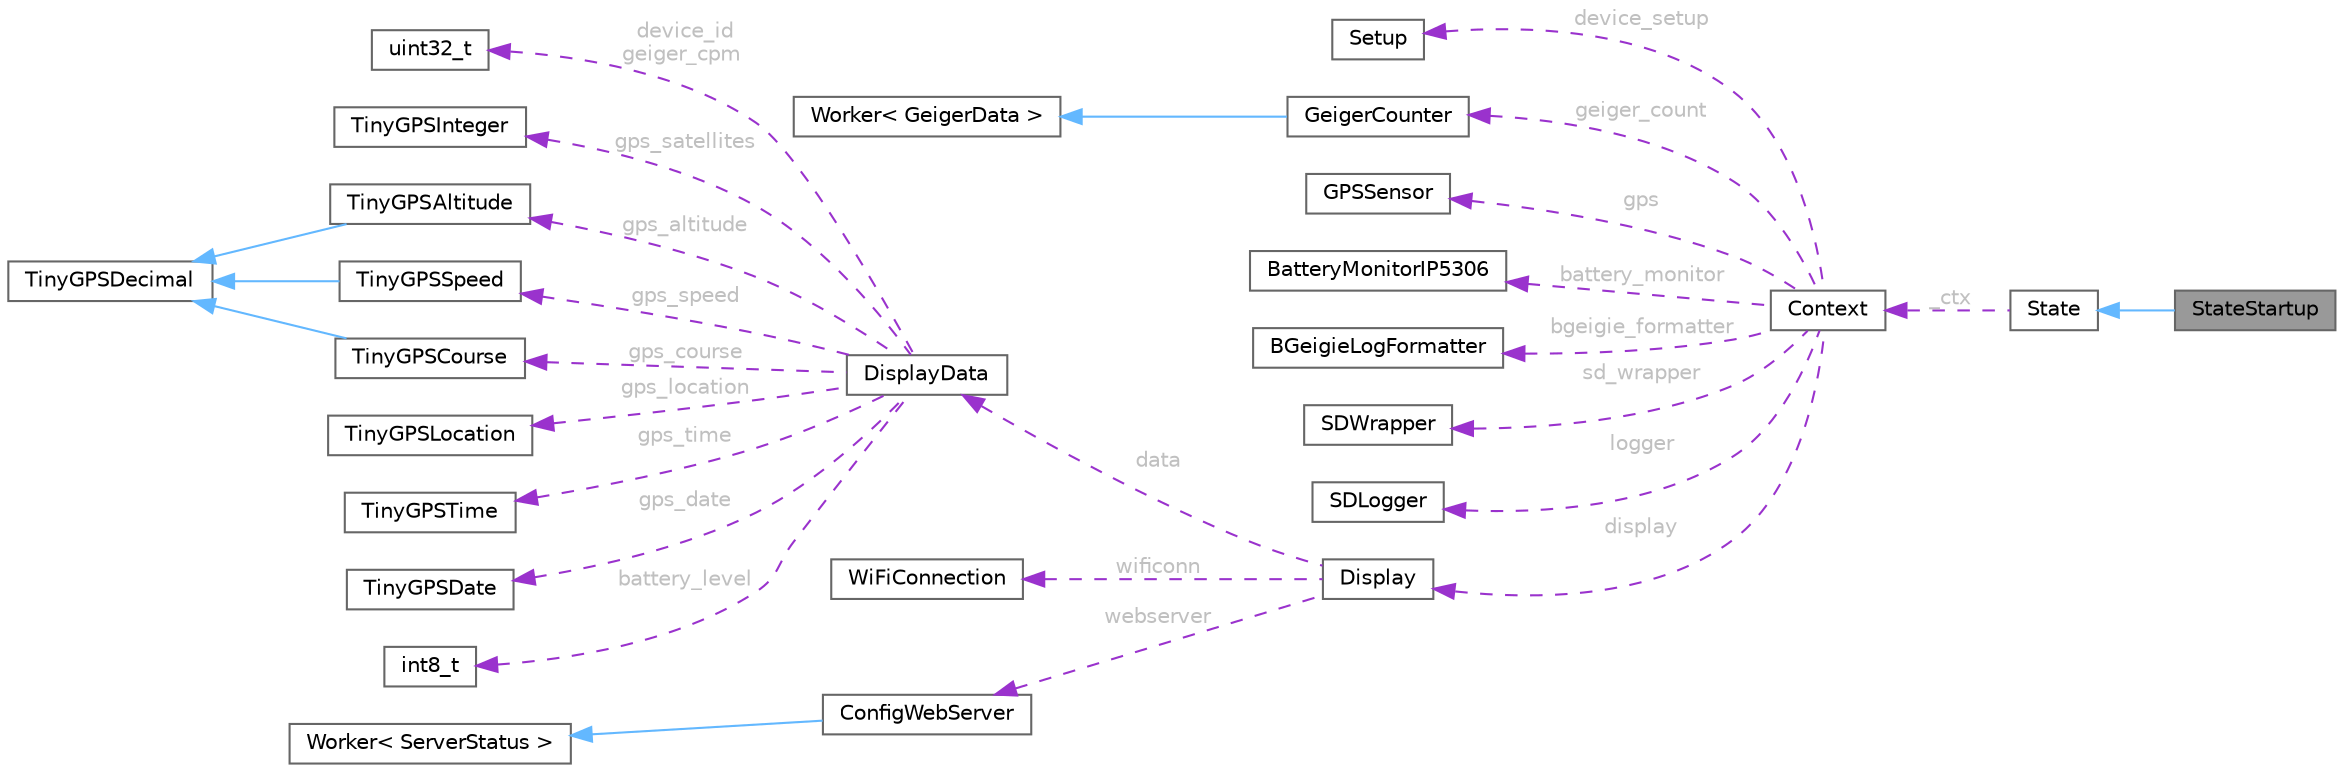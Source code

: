 digraph "StateStartup"
{
 // LATEX_PDF_SIZE
  bgcolor="transparent";
  edge [fontname=Helvetica,fontsize=10,labelfontname=Helvetica,labelfontsize=10];
  node [fontname=Helvetica,fontsize=10,shape=box,height=0.2,width=0.4];
  rankdir="LR";
  Node1 [id="Node000001",label="StateStartup",height=0.2,width=0.4,color="gray40", fillcolor="grey60", style="filled", fontcolor="black",tooltip=" "];
  Node2 -> Node1 [id="edge28_Node000001_Node000002",dir="back",color="steelblue1",style="solid",tooltip=" "];
  Node2 [id="Node000002",label="State",height=0.2,width=0.4,color="gray40", fillcolor="white", style="filled",URL="$class_state.html",tooltip=" "];
  Node3 -> Node2 [id="edge29_Node000002_Node000003",dir="back",color="darkorchid3",style="dashed",tooltip=" ",label=" _ctx",fontcolor="grey" ];
  Node3 [id="Node000003",label="Context",height=0.2,width=0.4,color="gray40", fillcolor="white", style="filled",URL="$class_context.html",tooltip=" "];
  Node4 -> Node3 [id="edge30_Node000003_Node000004",dir="back",color="darkorchid3",style="dashed",tooltip=" ",label=" device_setup",fontcolor="grey" ];
  Node4 [id="Node000004",label="Setup",height=0.2,width=0.4,color="gray40", fillcolor="white", style="filled",URL="$class_setup.html",tooltip=" "];
  Node5 -> Node3 [id="edge31_Node000003_Node000005",dir="back",color="darkorchid3",style="dashed",tooltip=" ",label=" geiger_count",fontcolor="grey" ];
  Node5 [id="Node000005",label="GeigerCounter",height=0.2,width=0.4,color="gray40", fillcolor="white", style="filled",URL="$class_geiger_counter.html",tooltip=" "];
  Node6 -> Node5 [id="edge32_Node000005_Node000006",dir="back",color="steelblue1",style="solid",tooltip=" "];
  Node6 [id="Node000006",label="Worker\< GeigerData \>",height=0.2,width=0.4,color="gray40", fillcolor="white", style="filled",tooltip=" "];
  Node7 -> Node3 [id="edge33_Node000003_Node000007",dir="back",color="darkorchid3",style="dashed",tooltip=" ",label=" gps",fontcolor="grey" ];
  Node7 [id="Node000007",label="GPSSensor",height=0.2,width=0.4,color="gray40", fillcolor="white", style="filled",URL="$class_g_p_s_sensor.html",tooltip=" "];
  Node8 -> Node3 [id="edge34_Node000003_Node000008",dir="back",color="darkorchid3",style="dashed",tooltip=" ",label=" battery_monitor",fontcolor="grey" ];
  Node8 [id="Node000008",label="BatteryMonitorIP5306",height=0.2,width=0.4,color="gray40", fillcolor="white", style="filled",URL="$class_battery_monitor_i_p5306.html",tooltip=" "];
  Node9 -> Node3 [id="edge35_Node000003_Node000009",dir="back",color="darkorchid3",style="dashed",tooltip=" ",label=" bgeigie_formatter",fontcolor="grey" ];
  Node9 [id="Node000009",label="BGeigieLogFormatter",height=0.2,width=0.4,color="gray40", fillcolor="white", style="filled",URL="$class_b_geigie_log_formatter.html",tooltip=" "];
  Node10 -> Node3 [id="edge36_Node000003_Node000010",dir="back",color="darkorchid3",style="dashed",tooltip=" ",label=" sd_wrapper",fontcolor="grey" ];
  Node10 [id="Node000010",label="SDWrapper",height=0.2,width=0.4,color="gray40", fillcolor="white", style="filled",URL="$class_s_d_wrapper.html",tooltip=" "];
  Node11 -> Node3 [id="edge37_Node000003_Node000011",dir="back",color="darkorchid3",style="dashed",tooltip=" ",label=" logger",fontcolor="grey" ];
  Node11 [id="Node000011",label="SDLogger",height=0.2,width=0.4,color="gray40", fillcolor="white", style="filled",URL="$class_s_d_logger.html",tooltip=" "];
  Node12 -> Node3 [id="edge38_Node000003_Node000012",dir="back",color="darkorchid3",style="dashed",tooltip=" ",label=" display",fontcolor="grey" ];
  Node12 [id="Node000012",label="Display",height=0.2,width=0.4,color="gray40", fillcolor="white", style="filled",URL="$class_display.html",tooltip=" "];
  Node13 -> Node12 [id="edge39_Node000012_Node000013",dir="back",color="darkorchid3",style="dashed",tooltip=" ",label=" data",fontcolor="grey" ];
  Node13 [id="Node000013",label="DisplayData",height=0.2,width=0.4,color="gray40", fillcolor="white", style="filled",URL="$struct_display_data.html",tooltip=" "];
  Node14 -> Node13 [id="edge40_Node000013_Node000014",dir="back",color="darkorchid3",style="dashed",tooltip=" ",label=" device_id\ngeiger_cpm",fontcolor="grey" ];
  Node14 [id="Node000014",label="uint32_t",height=0.2,width=0.4,color="gray40", fillcolor="white", style="filled",tooltip=" "];
  Node15 -> Node13 [id="edge41_Node000013_Node000015",dir="back",color="darkorchid3",style="dashed",tooltip=" ",label=" gps_satellites",fontcolor="grey" ];
  Node15 [id="Node000015",label="TinyGPSInteger",height=0.2,width=0.4,color="gray40", fillcolor="white", style="filled",URL="$struct_tiny_g_p_s_integer.html",tooltip=" "];
  Node16 -> Node13 [id="edge42_Node000013_Node000016",dir="back",color="darkorchid3",style="dashed",tooltip=" ",label=" gps_altitude",fontcolor="grey" ];
  Node16 [id="Node000016",label="TinyGPSAltitude",height=0.2,width=0.4,color="gray40", fillcolor="white", style="filled",URL="$struct_tiny_g_p_s_altitude.html",tooltip=" "];
  Node17 -> Node16 [id="edge43_Node000016_Node000017",dir="back",color="steelblue1",style="solid",tooltip=" "];
  Node17 [id="Node000017",label="TinyGPSDecimal",height=0.2,width=0.4,color="gray40", fillcolor="white", style="filled",URL="$struct_tiny_g_p_s_decimal.html",tooltip=" "];
  Node18 -> Node13 [id="edge44_Node000013_Node000018",dir="back",color="darkorchid3",style="dashed",tooltip=" ",label=" gps_speed",fontcolor="grey" ];
  Node18 [id="Node000018",label="TinyGPSSpeed",height=0.2,width=0.4,color="gray40", fillcolor="white", style="filled",URL="$struct_tiny_g_p_s_speed.html",tooltip=" "];
  Node17 -> Node18 [id="edge45_Node000018_Node000017",dir="back",color="steelblue1",style="solid",tooltip=" "];
  Node19 -> Node13 [id="edge46_Node000013_Node000019",dir="back",color="darkorchid3",style="dashed",tooltip=" ",label=" gps_course",fontcolor="grey" ];
  Node19 [id="Node000019",label="TinyGPSCourse",height=0.2,width=0.4,color="gray40", fillcolor="white", style="filled",URL="$struct_tiny_g_p_s_course.html",tooltip=" "];
  Node17 -> Node19 [id="edge47_Node000019_Node000017",dir="back",color="steelblue1",style="solid",tooltip=" "];
  Node20 -> Node13 [id="edge48_Node000013_Node000020",dir="back",color="darkorchid3",style="dashed",tooltip=" ",label=" gps_location",fontcolor="grey" ];
  Node20 [id="Node000020",label="TinyGPSLocation",height=0.2,width=0.4,color="gray40", fillcolor="white", style="filled",URL="$struct_tiny_g_p_s_location.html",tooltip=" "];
  Node21 -> Node13 [id="edge49_Node000013_Node000021",dir="back",color="darkorchid3",style="dashed",tooltip=" ",label=" gps_time",fontcolor="grey" ];
  Node21 [id="Node000021",label="TinyGPSTime",height=0.2,width=0.4,color="gray40", fillcolor="white", style="filled",URL="$struct_tiny_g_p_s_time.html",tooltip=" "];
  Node22 -> Node13 [id="edge50_Node000013_Node000022",dir="back",color="darkorchid3",style="dashed",tooltip=" ",label=" gps_date",fontcolor="grey" ];
  Node22 [id="Node000022",label="TinyGPSDate",height=0.2,width=0.4,color="gray40", fillcolor="white", style="filled",URL="$struct_tiny_g_p_s_date.html",tooltip=" "];
  Node23 -> Node13 [id="edge51_Node000013_Node000023",dir="back",color="darkorchid3",style="dashed",tooltip=" ",label=" battery_level",fontcolor="grey" ];
  Node23 [id="Node000023",label="int8_t",height=0.2,width=0.4,color="gray40", fillcolor="white", style="filled",tooltip=" "];
  Node24 -> Node12 [id="edge52_Node000012_Node000024",dir="back",color="darkorchid3",style="dashed",tooltip=" ",label=" wificonn",fontcolor="grey" ];
  Node24 [id="Node000024",label="WiFiConnection",height=0.2,width=0.4,color="gray40", fillcolor="white", style="filled",URL="$class_wi_fi_connection.html",tooltip=" "];
  Node25 -> Node12 [id="edge53_Node000012_Node000025",dir="back",color="darkorchid3",style="dashed",tooltip=" ",label=" webserver",fontcolor="grey" ];
  Node25 [id="Node000025",label="ConfigWebServer",height=0.2,width=0.4,color="gray40", fillcolor="white", style="filled",URL="$class_config_web_server.html",tooltip=" "];
  Node26 -> Node25 [id="edge54_Node000025_Node000026",dir="back",color="steelblue1",style="solid",tooltip=" "];
  Node26 [id="Node000026",label="Worker\< ServerStatus \>",height=0.2,width=0.4,color="gray40", fillcolor="white", style="filled",tooltip=" "];
}
